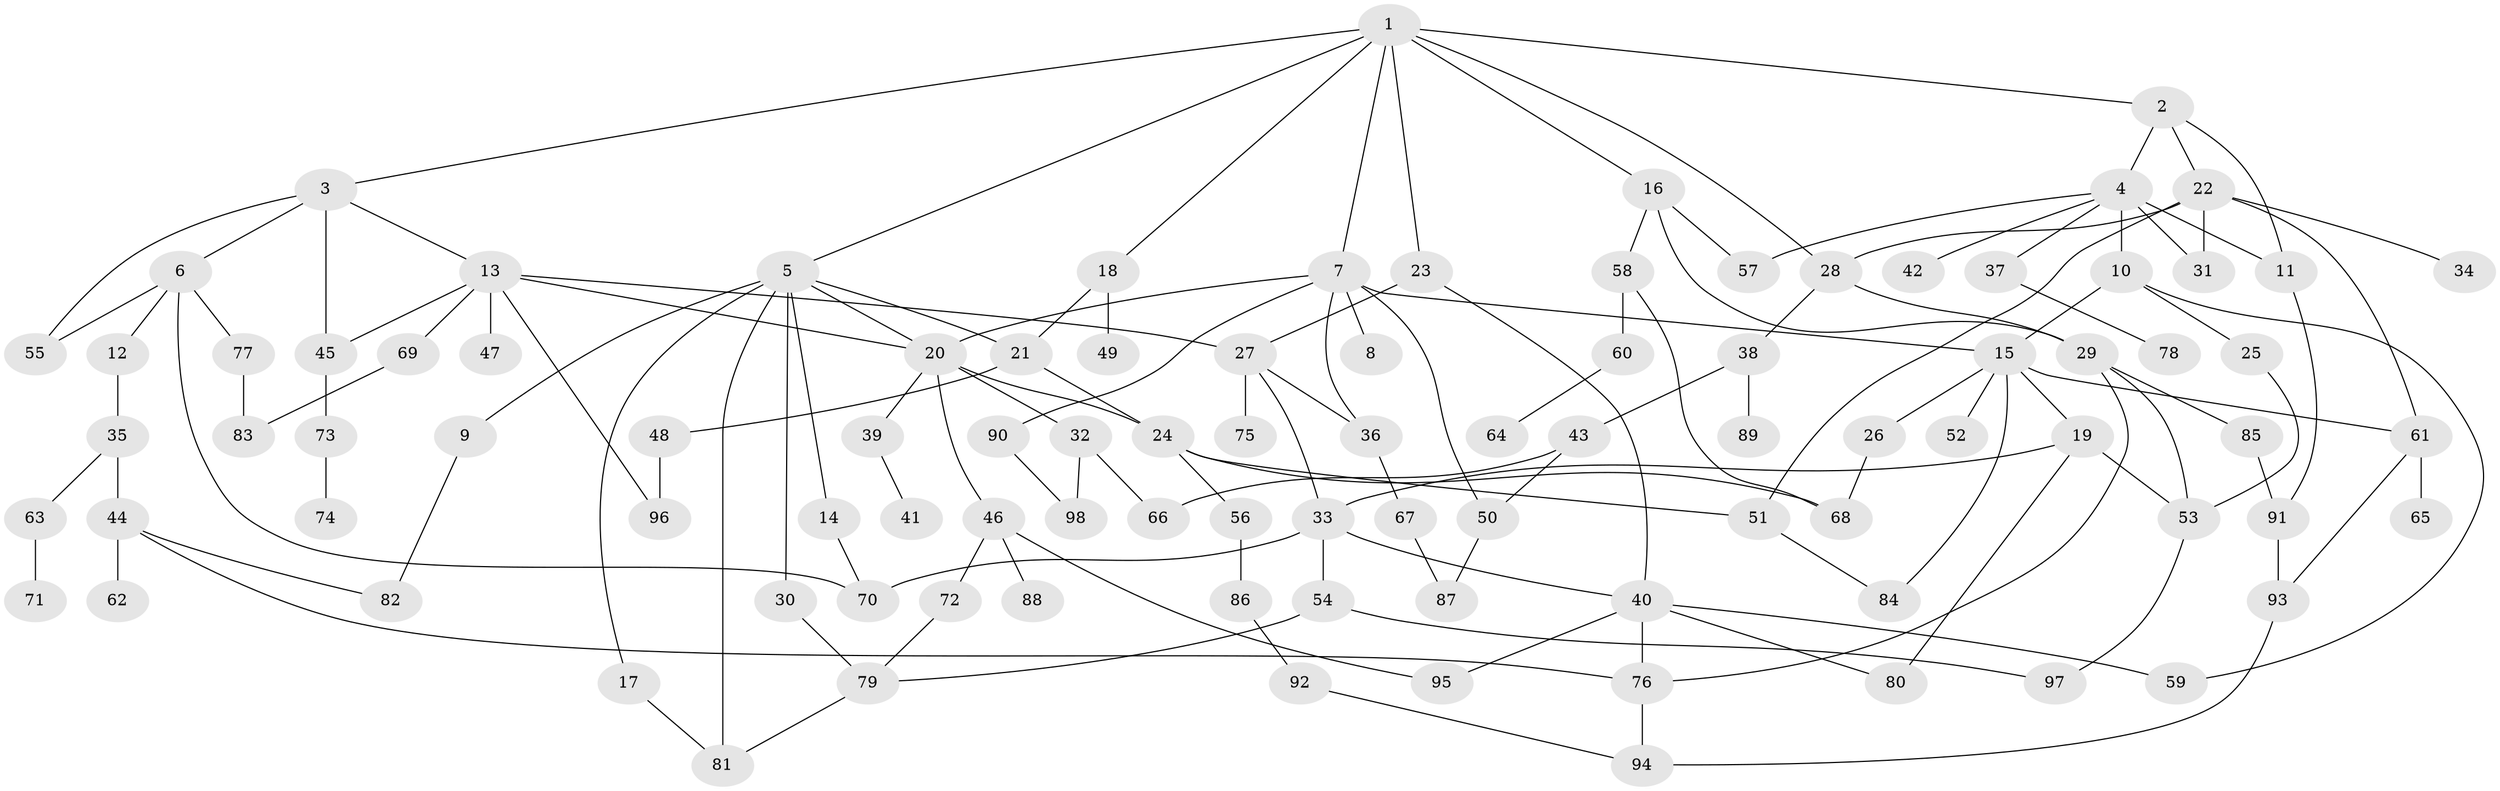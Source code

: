 // Generated by graph-tools (version 1.1) at 2025/13/03/09/25 04:13:39]
// undirected, 98 vertices, 143 edges
graph export_dot {
graph [start="1"]
  node [color=gray90,style=filled];
  1;
  2;
  3;
  4;
  5;
  6;
  7;
  8;
  9;
  10;
  11;
  12;
  13;
  14;
  15;
  16;
  17;
  18;
  19;
  20;
  21;
  22;
  23;
  24;
  25;
  26;
  27;
  28;
  29;
  30;
  31;
  32;
  33;
  34;
  35;
  36;
  37;
  38;
  39;
  40;
  41;
  42;
  43;
  44;
  45;
  46;
  47;
  48;
  49;
  50;
  51;
  52;
  53;
  54;
  55;
  56;
  57;
  58;
  59;
  60;
  61;
  62;
  63;
  64;
  65;
  66;
  67;
  68;
  69;
  70;
  71;
  72;
  73;
  74;
  75;
  76;
  77;
  78;
  79;
  80;
  81;
  82;
  83;
  84;
  85;
  86;
  87;
  88;
  89;
  90;
  91;
  92;
  93;
  94;
  95;
  96;
  97;
  98;
  1 -- 2;
  1 -- 3;
  1 -- 5;
  1 -- 7;
  1 -- 16;
  1 -- 18;
  1 -- 23;
  1 -- 28;
  2 -- 4;
  2 -- 22;
  2 -- 11;
  3 -- 6;
  3 -- 13;
  3 -- 45;
  3 -- 55;
  4 -- 10;
  4 -- 11;
  4 -- 31;
  4 -- 37;
  4 -- 42;
  4 -- 57;
  5 -- 9;
  5 -- 14;
  5 -- 17;
  5 -- 20;
  5 -- 30;
  5 -- 81;
  5 -- 21;
  6 -- 12;
  6 -- 55;
  6 -- 70;
  6 -- 77;
  7 -- 8;
  7 -- 36;
  7 -- 50;
  7 -- 90;
  7 -- 20;
  7 -- 15;
  9 -- 82;
  10 -- 15;
  10 -- 25;
  10 -- 59;
  11 -- 91;
  12 -- 35;
  13 -- 47;
  13 -- 69;
  13 -- 27;
  13 -- 96;
  13 -- 45;
  13 -- 20;
  14 -- 70;
  15 -- 19;
  15 -- 26;
  15 -- 52;
  15 -- 61;
  15 -- 84;
  16 -- 58;
  16 -- 29;
  16 -- 57;
  17 -- 81;
  18 -- 21;
  18 -- 49;
  19 -- 53;
  19 -- 80;
  19 -- 33;
  20 -- 32;
  20 -- 39;
  20 -- 46;
  20 -- 24;
  21 -- 24;
  21 -- 48;
  22 -- 28;
  22 -- 34;
  22 -- 31;
  22 -- 61;
  22 -- 51;
  23 -- 27;
  23 -- 40;
  24 -- 51;
  24 -- 56;
  24 -- 68;
  25 -- 53;
  26 -- 68;
  27 -- 33;
  27 -- 75;
  27 -- 36;
  28 -- 29;
  28 -- 38;
  29 -- 85;
  29 -- 76;
  29 -- 53;
  30 -- 79;
  32 -- 98;
  32 -- 66;
  33 -- 40;
  33 -- 54;
  33 -- 70;
  35 -- 44;
  35 -- 63;
  36 -- 67;
  37 -- 78;
  38 -- 43;
  38 -- 89;
  39 -- 41;
  40 -- 59;
  40 -- 80;
  40 -- 76;
  40 -- 95;
  43 -- 66;
  43 -- 50;
  44 -- 62;
  44 -- 76;
  44 -- 82;
  45 -- 73;
  46 -- 72;
  46 -- 88;
  46 -- 95;
  48 -- 96;
  50 -- 87;
  51 -- 84;
  53 -- 97;
  54 -- 97;
  54 -- 79;
  56 -- 86;
  58 -- 60;
  58 -- 68;
  60 -- 64;
  61 -- 65;
  61 -- 93;
  63 -- 71;
  67 -- 87;
  69 -- 83;
  72 -- 79;
  73 -- 74;
  76 -- 94;
  77 -- 83;
  79 -- 81;
  85 -- 91;
  86 -- 92;
  90 -- 98;
  91 -- 93;
  92 -- 94;
  93 -- 94;
}
